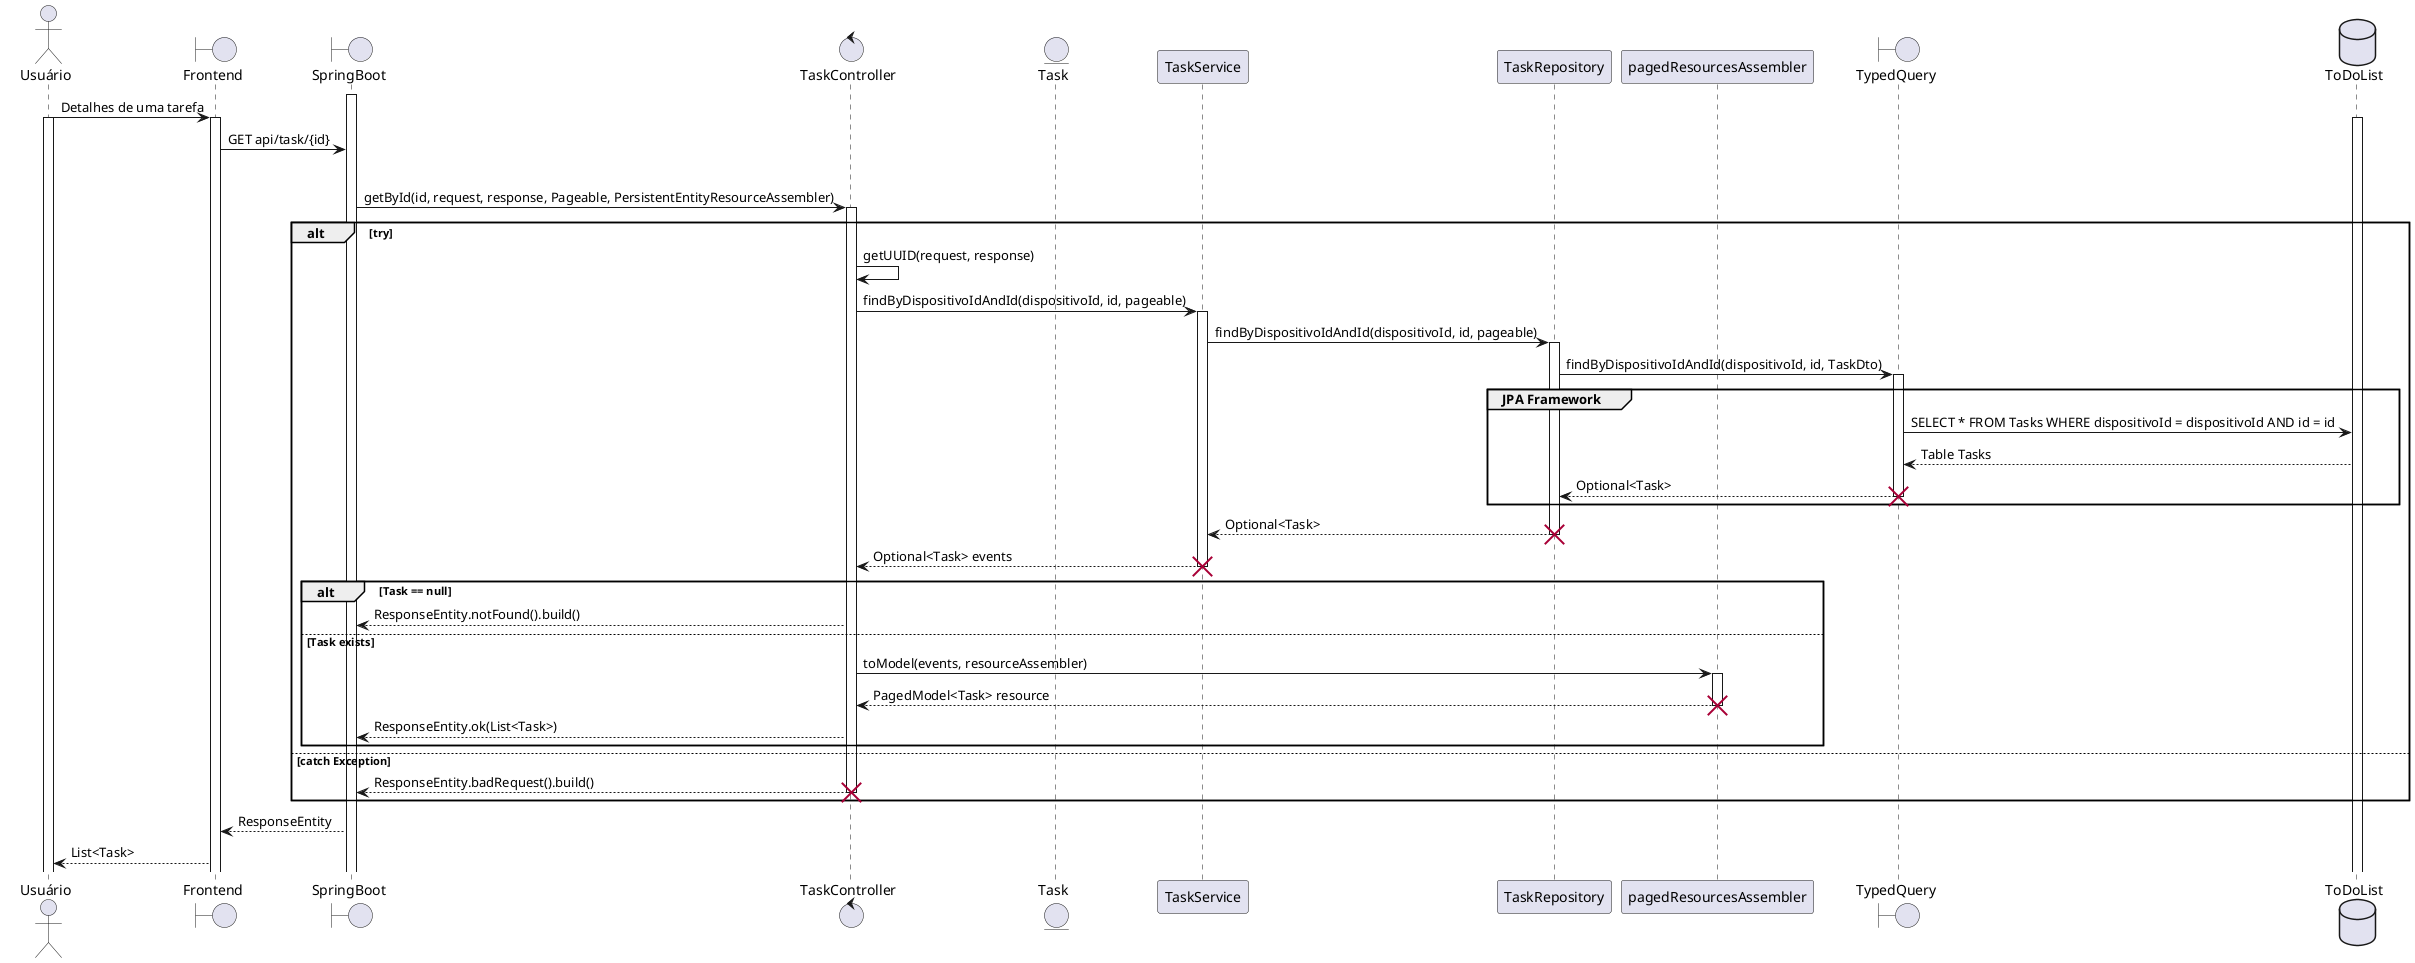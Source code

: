' @startuml
' title Diagrama de Sequencia referente ao FP01 - Listar tarefas
' actor Usuário
' Boundary Frontend
' Boundary SpringBoot
' Control taskController
' Entity Task
' Participant taskService
' Participant taskRepository
' Participant pagedResourcesAssembler
' Boundary TypedQuery
' Participant Hibernate
' Database TodoList
' activate SpringBoot
' Usuário -> Frontend: Listar todas as tarefas
' activate Usuário
' activate Frontend
' activate TodoList
' Frontend -> SpringBoot: GET api/task/
' group Roteiro01Application [Spring Boot Java Application]
' SpringBoot -> taskController: listAll(request, response, Pageable, PersistentEntityResourceAssembler)
' activate taskController
' taskController -> taskService: listAll(pageable)
' activate taskService
' taskService -> taskRepository: findAll(pageable)
' activate taskRepository
' taskRepository -> TypedQuery: getResultList(TaskDto)
' group JPA Framework[Hibernate]
' Activate TypedQuery
' TypedQuery -> Hibernate: List(TaskDto)
' Activate Hibernate
' Hibernate -> TodoList: SELECT * FROM Tasks
' TodoList --> Hibernate: Table Tasks
' Hibernate --> TypedQuery: Table Tasks
' TypedQuery --> taskRepository: Page<Tasks>
' destroy TypedQuery
' end
' taskRepository --> taskService: Page<Task>
' destroy taskRepository
' taskService --> taskController: Page<Task> events
' destroy taskService
' taskController -> pagedResourcesAssembler: toModel(events, resourceAssembler)
' activate pagedResourcesAssembler
' pagedResourcesAssembler --> taskController: PagedModel<Task> resource
' destroy pagedResourcesAssembler
' taskController --> SpringBoot: ResponseEntity<Task> ResponseEntity.ok(resource)
' destroy taskController
' end
' SpringBoot --> Frontend : ResponseEntity<Task> ResponseEntity.ok(resource)
' Frontend --> Usuário: <list>Task
' @enduml

@startuml
actor Usuário
Boundary Frontend
Boundary SpringBoot
Control TaskController
Entity Task
participant TaskService
participant TaskRepository
participant pagedResourcesAssembler
Boundary TypedQuery
Database ToDoList

activate SpringBoot
Usuário -> Frontend: Detalhes de uma tarefa
activate Usuário
activate Frontend
activate ToDoList
Frontend -> SpringBoot: GET api/task/{id}
group Roteiro01Application [Spring Boot Java Application]
SpringBoot -> TaskController: getById(id, request, response, Pageable, PersistentEntityResourceAssembler)
activate TaskController
alt try
    TaskController -> TaskController: getUUID(request, response)
    TaskController -> TaskService: findByDispositivoIdAndId(dispositivoId, id, pageable)
    activate TaskService
    TaskService -> TaskRepository: findByDispositivoIdAndId(dispositivoId, id, pageable)
    activate TaskRepository
    TaskRepository -> TypedQuery: findByDispositivoIdAndId(dispositivoId, id, TaskDto)
    group JPA Framework
    activate TypedQuery
    TypedQuery -> ToDoList: SELECT * FROM Tasks WHERE dispositivoId = dispositivoId AND id = id
    ToDoList --> TypedQuery: Table Tasks
    TypedQuery --> TaskRepository: Optional<Task>
    destroy TypedQuery
    end
    TaskRepository --> TaskService: Optional<Task>
    destroy TaskRepository
    TaskService --> TaskController: Optional<Task> events
    destroy TaskService
    alt Task == null
        TaskController --> SpringBoot: ResponseEntity.notFound().build()
    else Task exists
        TaskController -> pagedResourcesAssembler: toModel(events, resourceAssembler)
        activate pagedResourcesAssembler
        pagedResourcesAssembler --> TaskController: PagedModel<Task> resource
        destroy pagedResourcesAssembler
    TaskController --> SpringBoot: ResponseEntity.ok(List<Task>)
    end
else catch Exception
    TaskController --> SpringBoot: ResponseEntity.badRequest().build()
destroy TaskController
end
SpringBoot --> Frontend: ResponseEntity
Frontend --> Usuário: List<Task>
@enduml
